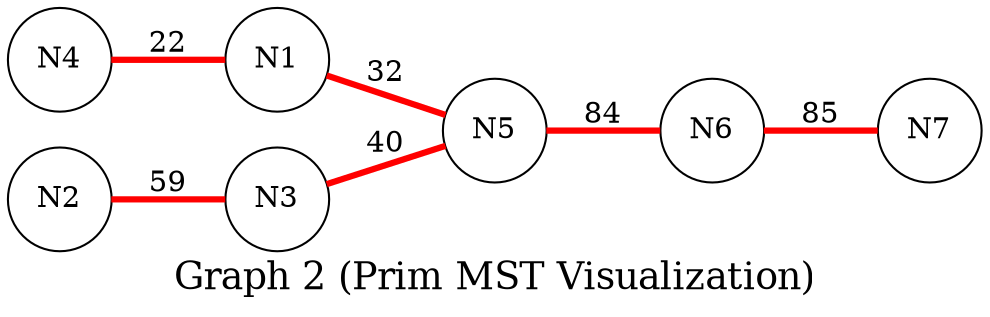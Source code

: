 graph G2 {
  label="Graph 2 (Prim MST Visualization)";
  fontsize=18;
  rankdir=LR;
  node [shape=circle];
  N4 -- N1 [label="22", color="red", penwidth=3.0];
  N1 -- N5 [label="32", color="red", penwidth=3.0];
  N3 -- N5 [label="40", color="red", penwidth=3.0];
  N2 -- N3 [label="59", color="red", penwidth=3.0];
  N5 -- N6 [label="84", color="red", penwidth=3.0];
  N6 -- N7 [label="85", color="red", penwidth=3.0];
}
